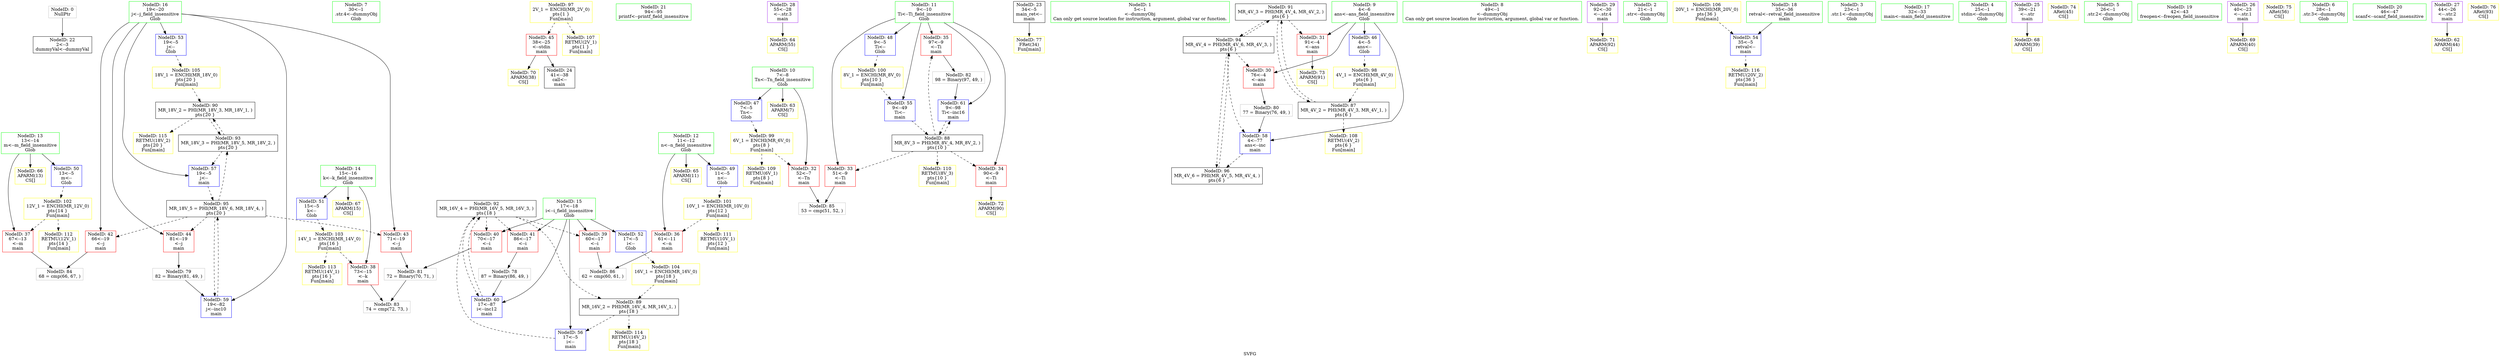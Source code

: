 digraph "SVFG" {
	label="SVFG";

	Node0x5585bd601d60 [shape=record,color=grey,label="{NodeID: 0\nNullPtr}"];
	Node0x5585bd601d60 -> Node0x5585bd616300[style=solid];
	Node0x5585bd61e900 [shape=record,color=black,label="{NodeID: 90\nMR_18V_2 = PHI(MR_18V_3, MR_18V_1, )\npts\{20 \}\n}"];
	Node0x5585bd61e900 -> Node0x5585bd61f800[style=dashed];
	Node0x5585bd61e900 -> Node0x5585bd623850[style=dashed];
	Node0x5585bd601090 [shape=record,color=green,label="{NodeID: 7\n30\<--1\n.str.4\<--dummyObj\nGlob }"];
	Node0x5585bd617d80 [shape=record,color=yellow,style=double,label="{NodeID: 97\n2V_1 = ENCHI(MR_2V_0)\npts\{1 \}\nFun[main]}"];
	Node0x5585bd617d80 -> Node0x5585bd6175e0[style=dashed];
	Node0x5585bd617d80 -> Node0x5585bd622710[style=dashed];
	Node0x5585bd601ef0 [shape=record,color=green,label="{NodeID: 14\n15\<--16\nk\<--k_field_insensitive\nGlob }"];
	Node0x5585bd601ef0 -> Node0x5585bd617030[style=solid];
	Node0x5585bd601ef0 -> Node0x5585bd6183c0[style=solid];
	Node0x5585bd601ef0 -> Node0x5585bd619150[style=solid];
	Node0x5585bd622470 [shape=record,color=yellow,style=double,label="{NodeID: 104\n16V_1 = ENCHI(MR_16V_0)\npts\{18 \}\nFun[main]}"];
	Node0x5585bd622470 -> Node0x5585bd61e400[style=dashed];
	Node0x5585bd616200 [shape=record,color=green,label="{NodeID: 21\n94\<--95\nprintf\<--printf_field_insensitive\n}"];
	Node0x5585bd6234d0 [shape=record,color=yellow,style=double,label="{NodeID: 111\nRETMU(10V_1)\npts\{12 \}\nFun[main]}"];
	Node0x5585bd616810 [shape=record,color=purple,label="{NodeID: 28\n55\<--28\n\<--.str.3\nmain\n}"];
	Node0x5585bd616810 -> Node0x5585bd618ee0[style=solid];
	Node0x5585bd616dc0 [shape=record,color=red,label="{NodeID: 35\n97\<--9\n\<--Ti\nmain\n}"];
	Node0x5585bd616dc0 -> Node0x5585bd61a780[style=solid];
	Node0x5585bd617370 [shape=record,color=red,label="{NodeID: 42\n66\<--19\n\<--j\nmain\n}"];
	Node0x5585bd617370 -> Node0x5585bd61aa80[style=solid];
	Node0x5585bd6181c0 [shape=record,color=blue,label="{NodeID: 49\n11\<--5\nn\<--\nGlob }"];
	Node0x5585bd6181c0 -> Node0x5585bd6221d0[style=dashed];
	Node0x5585bd618860 [shape=record,color=blue,label="{NodeID: 56\n17\<--5\ni\<--\nmain\n}"];
	Node0x5585bd618860 -> Node0x5585bd61f300[style=dashed];
	Node0x5585bd618e10 [shape=record,color=yellow,style=double,label="{NodeID: 63\nAPARM(7)\nCS[]}"];
	Node0x5585bd6193c0 [shape=record,color=yellow,style=double,label="{NodeID: 70\nAPARM(38)\nCS[]}"];
	Node0x5585bd61a0c0 [shape=record,color=yellow,style=double,label="{NodeID: 77\nFRet(34)\nFun[main]}"];
	Node0x5585bd61aa80 [shape=record,color=grey,label="{NodeID: 84\n68 = cmp(66, 67, )\n}"];
	Node0x5585bd600c20 [shape=record,color=green,label="{NodeID: 1\n5\<--1\n\<--dummyObj\nCan only get source location for instruction, argument, global var or function.}"];
	Node0x5585bd61ee00 [shape=record,color=black,label="{NodeID: 91\nMR_4V_3 = PHI(MR_4V_4, MR_4V_2, )\npts\{6 \}\n}"];
	Node0x5585bd61ee00 -> Node0x5585bd616a80[style=dashed];
	Node0x5585bd61ee00 -> Node0x5585bd61da00[style=dashed];
	Node0x5585bd61ee00 -> Node0x5585bd61fd00[style=dashed];
	Node0x5585bd601120 [shape=record,color=green,label="{NodeID: 8\n49\<--1\n\<--dummyObj\nCan only get source location for instruction, argument, global var or function.}"];
	Node0x5585bd617e90 [shape=record,color=yellow,style=double,label="{NodeID: 98\n4V_1 = ENCHI(MR_4V_0)\npts\{6 \}\nFun[main]}"];
	Node0x5585bd617e90 -> Node0x5585bd61da00[style=dashed];
	Node0x5585bd601ff0 [shape=record,color=green,label="{NodeID: 15\n17\<--18\ni\<--i_field_insensitive\nGlob }"];
	Node0x5585bd601ff0 -> Node0x5585bd617100[style=solid];
	Node0x5585bd601ff0 -> Node0x5585bd6171d0[style=solid];
	Node0x5585bd601ff0 -> Node0x5585bd6172a0[style=solid];
	Node0x5585bd601ff0 -> Node0x5585bd6184c0[style=solid];
	Node0x5585bd601ff0 -> Node0x5585bd618860[style=solid];
	Node0x5585bd601ff0 -> Node0x5585bd618ba0[style=solid];
	Node0x5585bd622550 [shape=record,color=yellow,style=double,label="{NodeID: 105\n18V_1 = ENCHI(MR_18V_0)\npts\{20 \}\nFun[main]}"];
	Node0x5585bd622550 -> Node0x5585bd61e900[style=dashed];
	Node0x5585bd616300 [shape=record,color=black,label="{NodeID: 22\n2\<--3\ndummyVal\<--dummyVal\n}"];
	Node0x5585bd6235b0 [shape=record,color=yellow,style=double,label="{NodeID: 112\nRETMU(12V_1)\npts\{14 \}\nFun[main]}"];
	Node0x5585bd6168e0 [shape=record,color=purple,label="{NodeID: 29\n92\<--30\n\<--.str.4\nmain\n}"];
	Node0x5585bd6168e0 -> Node0x5585bd619490[style=solid];
	Node0x5585bd616e90 [shape=record,color=red,label="{NodeID: 36\n61\<--11\n\<--n\nmain\n}"];
	Node0x5585bd616e90 -> Node0x5585bd61ad80[style=solid];
	Node0x5585bd617440 [shape=record,color=red,label="{NodeID: 43\n71\<--19\n\<--j\nmain\n}"];
	Node0x5585bd617440 -> Node0x5585bd61a600[style=solid];
	Node0x5585bd6182c0 [shape=record,color=blue,label="{NodeID: 50\n13\<--5\nm\<--\nGlob }"];
	Node0x5585bd6182c0 -> Node0x5585bd6222b0[style=dashed];
	Node0x5585bd618930 [shape=record,color=blue,label="{NodeID: 57\n19\<--5\nj\<--\nmain\n}"];
	Node0x5585bd618930 -> Node0x5585bd620200[style=dashed];
	Node0x5585bd618ee0 [shape=record,color=yellow,style=double,label="{NodeID: 64\nAPARM(55)\nCS[]}"];
	Node0x5585bd619490 [shape=record,color=yellow,style=double,label="{NodeID: 71\nAPARM(92)\nCS[]}"];
	Node0x5585bd61a180 [shape=record,color=grey,label="{NodeID: 78\n87 = Binary(86, 49, )\n}"];
	Node0x5585bd61a180 -> Node0x5585bd618ba0[style=solid];
	Node0x5585bd61ac00 [shape=record,color=grey,label="{NodeID: 85\n53 = cmp(51, 52, )\n}"];
	Node0x5585bd600ad0 [shape=record,color=green,label="{NodeID: 2\n21\<--1\n.str\<--dummyObj\nGlob }"];
	Node0x5585bd61f300 [shape=record,color=black,label="{NodeID: 92\nMR_16V_4 = PHI(MR_16V_5, MR_16V_3, )\npts\{18 \}\n}"];
	Node0x5585bd61f300 -> Node0x5585bd617100[style=dashed];
	Node0x5585bd61f300 -> Node0x5585bd6171d0[style=dashed];
	Node0x5585bd61f300 -> Node0x5585bd6172a0[style=dashed];
	Node0x5585bd61f300 -> Node0x5585bd618ba0[style=dashed];
	Node0x5585bd61f300 -> Node0x5585bd61e400[style=dashed];
	Node0x5585bd601240 [shape=record,color=green,label="{NodeID: 9\n4\<--6\nans\<--ans_field_insensitive\nGlob }"];
	Node0x5585bd601240 -> Node0x5585bd6169b0[style=solid];
	Node0x5585bd601240 -> Node0x5585bd616a80[style=solid];
	Node0x5585bd601240 -> Node0x5585bd6176b0[style=solid];
	Node0x5585bd601240 -> Node0x5585bd618a00[style=solid];
	Node0x5585bd617f70 [shape=record,color=yellow,style=double,label="{NodeID: 99\n6V_1 = ENCHI(MR_6V_0)\npts\{8 \}\nFun[main]}"];
	Node0x5585bd617f70 -> Node0x5585bd616b50[style=dashed];
	Node0x5585bd617f70 -> Node0x5585bd623310[style=dashed];
	Node0x5585bd615f30 [shape=record,color=green,label="{NodeID: 16\n19\<--20\nj\<--j_field_insensitive\nGlob }"];
	Node0x5585bd615f30 -> Node0x5585bd617370[style=solid];
	Node0x5585bd615f30 -> Node0x5585bd617440[style=solid];
	Node0x5585bd615f30 -> Node0x5585bd617510[style=solid];
	Node0x5585bd615f30 -> Node0x5585bd6185c0[style=solid];
	Node0x5585bd615f30 -> Node0x5585bd618930[style=solid];
	Node0x5585bd615f30 -> Node0x5585bd618ad0[style=solid];
	Node0x5585bd622630 [shape=record,color=yellow,style=double,label="{NodeID: 106\n20V_1 = ENCHI(MR_20V_0)\npts\{36 \}\nFun[main]}"];
	Node0x5585bd622630 -> Node0x5585bd6186c0[style=dashed];
	Node0x5585bd616400 [shape=record,color=black,label="{NodeID: 23\n34\<--5\nmain_ret\<--\nmain\n}"];
	Node0x5585bd616400 -> Node0x5585bd61a0c0[style=solid];
	Node0x5585bd623690 [shape=record,color=yellow,style=double,label="{NodeID: 113\nRETMU(14V_1)\npts\{16 \}\nFun[main]}"];
	Node0x5585bd6169b0 [shape=record,color=red,label="{NodeID: 30\n76\<--4\n\<--ans\nmain\n}"];
	Node0x5585bd6169b0 -> Node0x5585bd61a480[style=solid];
	Node0x5585bd616f60 [shape=record,color=red,label="{NodeID: 37\n67\<--13\n\<--m\nmain\n}"];
	Node0x5585bd616f60 -> Node0x5585bd61aa80[style=solid];
	Node0x5585bd617510 [shape=record,color=red,label="{NodeID: 44\n81\<--19\n\<--j\nmain\n}"];
	Node0x5585bd617510 -> Node0x5585bd61a300[style=solid];
	Node0x5585bd6183c0 [shape=record,color=blue,label="{NodeID: 51\n15\<--5\nk\<--\nGlob }"];
	Node0x5585bd6183c0 -> Node0x5585bd622390[style=dashed];
	Node0x5585bd618a00 [shape=record,color=blue,label="{NodeID: 58\n4\<--77\nans\<--inc\nmain\n}"];
	Node0x5585bd618a00 -> Node0x5585bd617c90[style=dashed];
	Node0x5585bd618fb0 [shape=record,color=yellow,style=double,label="{NodeID: 65\nAPARM(11)\nCS[]}"];
	Node0x5585bd619560 [shape=record,color=yellow,style=double,label="{NodeID: 72\nAPARM(90)\nCS[]}"];
	Node0x5585bd61a300 [shape=record,color=grey,label="{NodeID: 79\n82 = Binary(81, 49, )\n}"];
	Node0x5585bd61a300 -> Node0x5585bd618ad0[style=solid];
	Node0x5585bd61ad80 [shape=record,color=grey,label="{NodeID: 86\n62 = cmp(60, 61, )\n}"];
	Node0x5585bd600eb0 [shape=record,color=green,label="{NodeID: 3\n23\<--1\n.str.1\<--dummyObj\nGlob }"];
	Node0x5585bd61f800 [shape=record,color=black,label="{NodeID: 93\nMR_18V_3 = PHI(MR_18V_5, MR_18V_2, )\npts\{20 \}\n}"];
	Node0x5585bd61f800 -> Node0x5585bd618930[style=dashed];
	Node0x5585bd61f800 -> Node0x5585bd61e900[style=dashed];
	Node0x5585bd601310 [shape=record,color=green,label="{NodeID: 10\n7\<--8\nTn\<--Tn_field_insensitive\nGlob }"];
	Node0x5585bd601310 -> Node0x5585bd616b50[style=solid];
	Node0x5585bd601310 -> Node0x5585bd6177b0[style=solid];
	Node0x5585bd601310 -> Node0x5585bd618e10[style=solid];
	Node0x5585bd622120 [shape=record,color=yellow,style=double,label="{NodeID: 100\n8V_1 = ENCHI(MR_8V_0)\npts\{10 \}\nFun[main]}"];
	Node0x5585bd622120 -> Node0x5585bd618790[style=dashed];
	Node0x5585bd615fc0 [shape=record,color=green,label="{NodeID: 17\n32\<--33\nmain\<--main_field_insensitive\n}"];
	Node0x5585bd622710 [shape=record,color=yellow,style=double,label="{NodeID: 107\nRETMU(2V_1)\npts\{1 \}\nFun[main]}"];
	Node0x5585bd6164d0 [shape=record,color=black,label="{NodeID: 24\n41\<--38\ncall\<--\nmain\n}"];
	Node0x5585bd623770 [shape=record,color=yellow,style=double,label="{NodeID: 114\nRETMU(16V_2)\npts\{18 \}\nFun[main]}"];
	Node0x5585bd616a80 [shape=record,color=red,label="{NodeID: 31\n91\<--4\n\<--ans\nmain\n}"];
	Node0x5585bd616a80 -> Node0x5585bd619630[style=solid];
	Node0x5585bd617030 [shape=record,color=red,label="{NodeID: 38\n73\<--15\n\<--k\nmain\n}"];
	Node0x5585bd617030 -> Node0x5585bd61a900[style=solid];
	Node0x5585bd6175e0 [shape=record,color=red,label="{NodeID: 45\n38\<--25\n\<--stdin\nmain\n}"];
	Node0x5585bd6175e0 -> Node0x5585bd6164d0[style=solid];
	Node0x5585bd6175e0 -> Node0x5585bd6193c0[style=solid];
	Node0x5585bd6184c0 [shape=record,color=blue,label="{NodeID: 52\n17\<--5\ni\<--\nGlob }"];
	Node0x5585bd6184c0 -> Node0x5585bd622470[style=dashed];
	Node0x5585bd618ad0 [shape=record,color=blue,label="{NodeID: 59\n19\<--82\nj\<--inc10\nmain\n}"];
	Node0x5585bd618ad0 -> Node0x5585bd620200[style=dashed];
	Node0x5585bd619080 [shape=record,color=yellow,style=double,label="{NodeID: 66\nAPARM(13)\nCS[]}"];
	Node0x5585bd619630 [shape=record,color=yellow,style=double,label="{NodeID: 73\nAPARM(91)\nCS[]}"];
	Node0x5585bd61a480 [shape=record,color=grey,label="{NodeID: 80\n77 = Binary(76, 49, )\n}"];
	Node0x5585bd61a480 -> Node0x5585bd618a00[style=solid];
	Node0x5585bd61da00 [shape=record,color=black,label="{NodeID: 87\nMR_4V_2 = PHI(MR_4V_3, MR_4V_1, )\npts\{6 \}\n}"];
	Node0x5585bd61da00 -> Node0x5585bd61ee00[style=dashed];
	Node0x5585bd61da00 -> Node0x5585bd623230[style=dashed];
	Node0x5585bd600f40 [shape=record,color=green,label="{NodeID: 4\n25\<--1\nstdin\<--dummyObj\nGlob }"];
	Node0x5585bd61fd00 [shape=record,color=black,label="{NodeID: 94\nMR_4V_4 = PHI(MR_4V_6, MR_4V_3, )\npts\{6 \}\n}"];
	Node0x5585bd61fd00 -> Node0x5585bd6169b0[style=dashed];
	Node0x5585bd61fd00 -> Node0x5585bd618a00[style=dashed];
	Node0x5585bd61fd00 -> Node0x5585bd61ee00[style=dashed];
	Node0x5585bd61fd00 -> Node0x5585bd617c90[style=dashed];
	Node0x5585bd615540 [shape=record,color=green,label="{NodeID: 11\n9\<--10\nTi\<--Ti_field_insensitive\nGlob }"];
	Node0x5585bd615540 -> Node0x5585bd616c20[style=solid];
	Node0x5585bd615540 -> Node0x5585bd616cf0[style=solid];
	Node0x5585bd615540 -> Node0x5585bd616dc0[style=solid];
	Node0x5585bd615540 -> Node0x5585bd6180c0[style=solid];
	Node0x5585bd615540 -> Node0x5585bd618790[style=solid];
	Node0x5585bd615540 -> Node0x5585bd618c70[style=solid];
	Node0x5585bd6221d0 [shape=record,color=yellow,style=double,label="{NodeID: 101\n10V_1 = ENCHI(MR_10V_0)\npts\{12 \}\nFun[main]}"];
	Node0x5585bd6221d0 -> Node0x5585bd616e90[style=dashed];
	Node0x5585bd6221d0 -> Node0x5585bd6234d0[style=dashed];
	Node0x5585bd616050 [shape=record,color=green,label="{NodeID: 18\n35\<--36\nretval\<--retval_field_insensitive\nmain\n}"];
	Node0x5585bd616050 -> Node0x5585bd6186c0[style=solid];
	Node0x5585bd623230 [shape=record,color=yellow,style=double,label="{NodeID: 108\nRETMU(4V_2)\npts\{6 \}\nFun[main]}"];
	Node0x5585bd6165a0 [shape=record,color=purple,label="{NodeID: 25\n39\<--21\n\<--.str\nmain\n}"];
	Node0x5585bd6165a0 -> Node0x5585bd619220[style=solid];
	Node0x5585bd623850 [shape=record,color=yellow,style=double,label="{NodeID: 115\nRETMU(18V_2)\npts\{20 \}\nFun[main]}"];
	Node0x5585bd616b50 [shape=record,color=red,label="{NodeID: 32\n52\<--7\n\<--Tn\nmain\n}"];
	Node0x5585bd616b50 -> Node0x5585bd61ac00[style=solid];
	Node0x5585bd617100 [shape=record,color=red,label="{NodeID: 39\n60\<--17\n\<--i\nmain\n}"];
	Node0x5585bd617100 -> Node0x5585bd61ad80[style=solid];
	Node0x5585bd6176b0 [shape=record,color=blue,label="{NodeID: 46\n4\<--5\nans\<--\nGlob }"];
	Node0x5585bd6176b0 -> Node0x5585bd617e90[style=dashed];
	Node0x5585bd6185c0 [shape=record,color=blue,label="{NodeID: 53\n19\<--5\nj\<--\nGlob }"];
	Node0x5585bd6185c0 -> Node0x5585bd622550[style=dashed];
	Node0x5585bd618ba0 [shape=record,color=blue,label="{NodeID: 60\n17\<--87\ni\<--inc12\nmain\n}"];
	Node0x5585bd618ba0 -> Node0x5585bd61f300[style=dashed];
	Node0x5585bd619150 [shape=record,color=yellow,style=double,label="{NodeID: 67\nAPARM(15)\nCS[]}"];
	Node0x5585bd619700 [shape=record,color=yellow,style=double,label="{NodeID: 74\nARet(45)\nCS[]}"];
	Node0x5585bd61a600 [shape=record,color=grey,label="{NodeID: 81\n72 = Binary(70, 71, )\n}"];
	Node0x5585bd61a600 -> Node0x5585bd61a900[style=solid];
	Node0x5585bd61df00 [shape=record,color=black,label="{NodeID: 88\nMR_8V_3 = PHI(MR_8V_4, MR_8V_2, )\npts\{10 \}\n}"];
	Node0x5585bd61df00 -> Node0x5585bd616c20[style=dashed];
	Node0x5585bd61df00 -> Node0x5585bd616cf0[style=dashed];
	Node0x5585bd61df00 -> Node0x5585bd616dc0[style=dashed];
	Node0x5585bd61df00 -> Node0x5585bd618c70[style=dashed];
	Node0x5585bd61df00 -> Node0x5585bd6233f0[style=dashed];
	Node0x5585bd615200 [shape=record,color=green,label="{NodeID: 5\n26\<--1\n.str.2\<--dummyObj\nGlob }"];
	Node0x5585bd620200 [shape=record,color=black,label="{NodeID: 95\nMR_18V_5 = PHI(MR_18V_6, MR_18V_4, )\npts\{20 \}\n}"];
	Node0x5585bd620200 -> Node0x5585bd617370[style=dashed];
	Node0x5585bd620200 -> Node0x5585bd617440[style=dashed];
	Node0x5585bd620200 -> Node0x5585bd617510[style=dashed];
	Node0x5585bd620200 -> Node0x5585bd618ad0[style=dashed];
	Node0x5585bd620200 -> Node0x5585bd61f800[style=dashed];
	Node0x5585bd615610 [shape=record,color=green,label="{NodeID: 12\n11\<--12\nn\<--n_field_insensitive\nGlob }"];
	Node0x5585bd615610 -> Node0x5585bd616e90[style=solid];
	Node0x5585bd615610 -> Node0x5585bd6181c0[style=solid];
	Node0x5585bd615610 -> Node0x5585bd618fb0[style=solid];
	Node0x5585bd6222b0 [shape=record,color=yellow,style=double,label="{NodeID: 102\n12V_1 = ENCHI(MR_12V_0)\npts\{14 \}\nFun[main]}"];
	Node0x5585bd6222b0 -> Node0x5585bd616f60[style=dashed];
	Node0x5585bd6222b0 -> Node0x5585bd6235b0[style=dashed];
	Node0x5585bd6160e0 [shape=record,color=green,label="{NodeID: 19\n42\<--43\nfreopen\<--freopen_field_insensitive\n}"];
	Node0x5585bd623310 [shape=record,color=yellow,style=double,label="{NodeID: 109\nRETMU(6V_1)\npts\{8 \}\nFun[main]}"];
	Node0x5585bd616670 [shape=record,color=purple,label="{NodeID: 26\n40\<--23\n\<--.str.1\nmain\n}"];
	Node0x5585bd616670 -> Node0x5585bd6192f0[style=solid];
	Node0x5585bd623930 [shape=record,color=yellow,style=double,label="{NodeID: 116\nRETMU(20V_2)\npts\{36 \}\nFun[main]}"];
	Node0x5585bd616c20 [shape=record,color=red,label="{NodeID: 33\n51\<--9\n\<--Ti\nmain\n}"];
	Node0x5585bd616c20 -> Node0x5585bd61ac00[style=solid];
	Node0x5585bd6171d0 [shape=record,color=red,label="{NodeID: 40\n70\<--17\n\<--i\nmain\n}"];
	Node0x5585bd6171d0 -> Node0x5585bd61a600[style=solid];
	Node0x5585bd6177b0 [shape=record,color=blue,label="{NodeID: 47\n7\<--5\nTn\<--\nGlob }"];
	Node0x5585bd6177b0 -> Node0x5585bd617f70[style=dashed];
	Node0x5585bd6186c0 [shape=record,color=blue,label="{NodeID: 54\n35\<--5\nretval\<--\nmain\n}"];
	Node0x5585bd6186c0 -> Node0x5585bd623930[style=dashed];
	Node0x5585bd618c70 [shape=record,color=blue,label="{NodeID: 61\n9\<--98\nTi\<--inc16\nmain\n}"];
	Node0x5585bd618c70 -> Node0x5585bd61df00[style=dashed];
	Node0x5585bd619220 [shape=record,color=yellow,style=double,label="{NodeID: 68\nAPARM(39)\nCS[]}"];
	Node0x5585bd619790 [shape=record,color=yellow,style=double,label="{NodeID: 75\nARet(56)\nCS[]}"];
	Node0x5585bd61a780 [shape=record,color=grey,label="{NodeID: 82\n98 = Binary(97, 49, )\n}"];
	Node0x5585bd61a780 -> Node0x5585bd618c70[style=solid];
	Node0x5585bd61e400 [shape=record,color=black,label="{NodeID: 89\nMR_16V_2 = PHI(MR_16V_4, MR_16V_1, )\npts\{18 \}\n}"];
	Node0x5585bd61e400 -> Node0x5585bd618860[style=dashed];
	Node0x5585bd61e400 -> Node0x5585bd623770[style=dashed];
	Node0x5585bd615290 [shape=record,color=green,label="{NodeID: 6\n28\<--1\n.str.3\<--dummyObj\nGlob }"];
	Node0x5585bd617c90 [shape=record,color=black,label="{NodeID: 96\nMR_4V_6 = PHI(MR_4V_5, MR_4V_4, )\npts\{6 \}\n}"];
	Node0x5585bd617c90 -> Node0x5585bd61fd00[style=dashed];
	Node0x5585bd601df0 [shape=record,color=green,label="{NodeID: 13\n13\<--14\nm\<--m_field_insensitive\nGlob }"];
	Node0x5585bd601df0 -> Node0x5585bd616f60[style=solid];
	Node0x5585bd601df0 -> Node0x5585bd6182c0[style=solid];
	Node0x5585bd601df0 -> Node0x5585bd619080[style=solid];
	Node0x5585bd622390 [shape=record,color=yellow,style=double,label="{NodeID: 103\n14V_1 = ENCHI(MR_14V_0)\npts\{16 \}\nFun[main]}"];
	Node0x5585bd622390 -> Node0x5585bd617030[style=dashed];
	Node0x5585bd622390 -> Node0x5585bd623690[style=dashed];
	Node0x5585bd616170 [shape=record,color=green,label="{NodeID: 20\n46\<--47\nscanf\<--scanf_field_insensitive\n}"];
	Node0x5585bd6233f0 [shape=record,color=yellow,style=double,label="{NodeID: 110\nRETMU(8V_3)\npts\{10 \}\nFun[main]}"];
	Node0x5585bd616740 [shape=record,color=purple,label="{NodeID: 27\n44\<--26\n\<--.str.2\nmain\n}"];
	Node0x5585bd616740 -> Node0x5585bd618d40[style=solid];
	Node0x5585bd616cf0 [shape=record,color=red,label="{NodeID: 34\n90\<--9\n\<--Ti\nmain\n}"];
	Node0x5585bd616cf0 -> Node0x5585bd619560[style=solid];
	Node0x5585bd6172a0 [shape=record,color=red,label="{NodeID: 41\n86\<--17\n\<--i\nmain\n}"];
	Node0x5585bd6172a0 -> Node0x5585bd61a180[style=solid];
	Node0x5585bd6180c0 [shape=record,color=blue,label="{NodeID: 48\n9\<--5\nTi\<--\nGlob }"];
	Node0x5585bd6180c0 -> Node0x5585bd622120[style=dashed];
	Node0x5585bd618790 [shape=record,color=blue,label="{NodeID: 55\n9\<--49\nTi\<--\nmain\n}"];
	Node0x5585bd618790 -> Node0x5585bd61df00[style=dashed];
	Node0x5585bd618d40 [shape=record,color=yellow,style=double,label="{NodeID: 62\nAPARM(44)\nCS[]}"];
	Node0x5585bd6192f0 [shape=record,color=yellow,style=double,label="{NodeID: 69\nAPARM(40)\nCS[]}"];
	Node0x5585bd61a030 [shape=record,color=yellow,style=double,label="{NodeID: 76\nARet(93)\nCS[]}"];
	Node0x5585bd61a900 [shape=record,color=grey,label="{NodeID: 83\n74 = cmp(72, 73, )\n}"];
}
